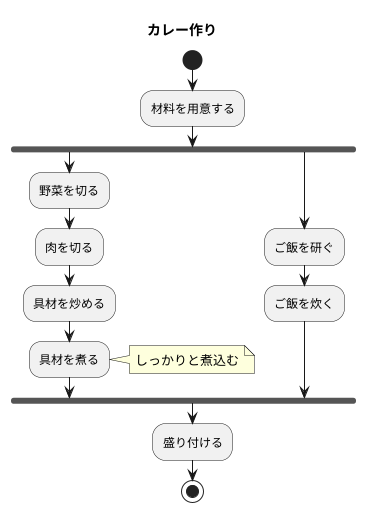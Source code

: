 @startuml 並列処理
title カレー作り
start
:材料を用意する;
fork 
:野菜を切る;
:肉を切る;
:具材を炒める;
:具材を煮る;
note right
しっかりと煮込む
end note
fork again
:ご飯を研ぐ;
:ご飯を炊く;
end fork
:盛り付ける;
stop
@enduml